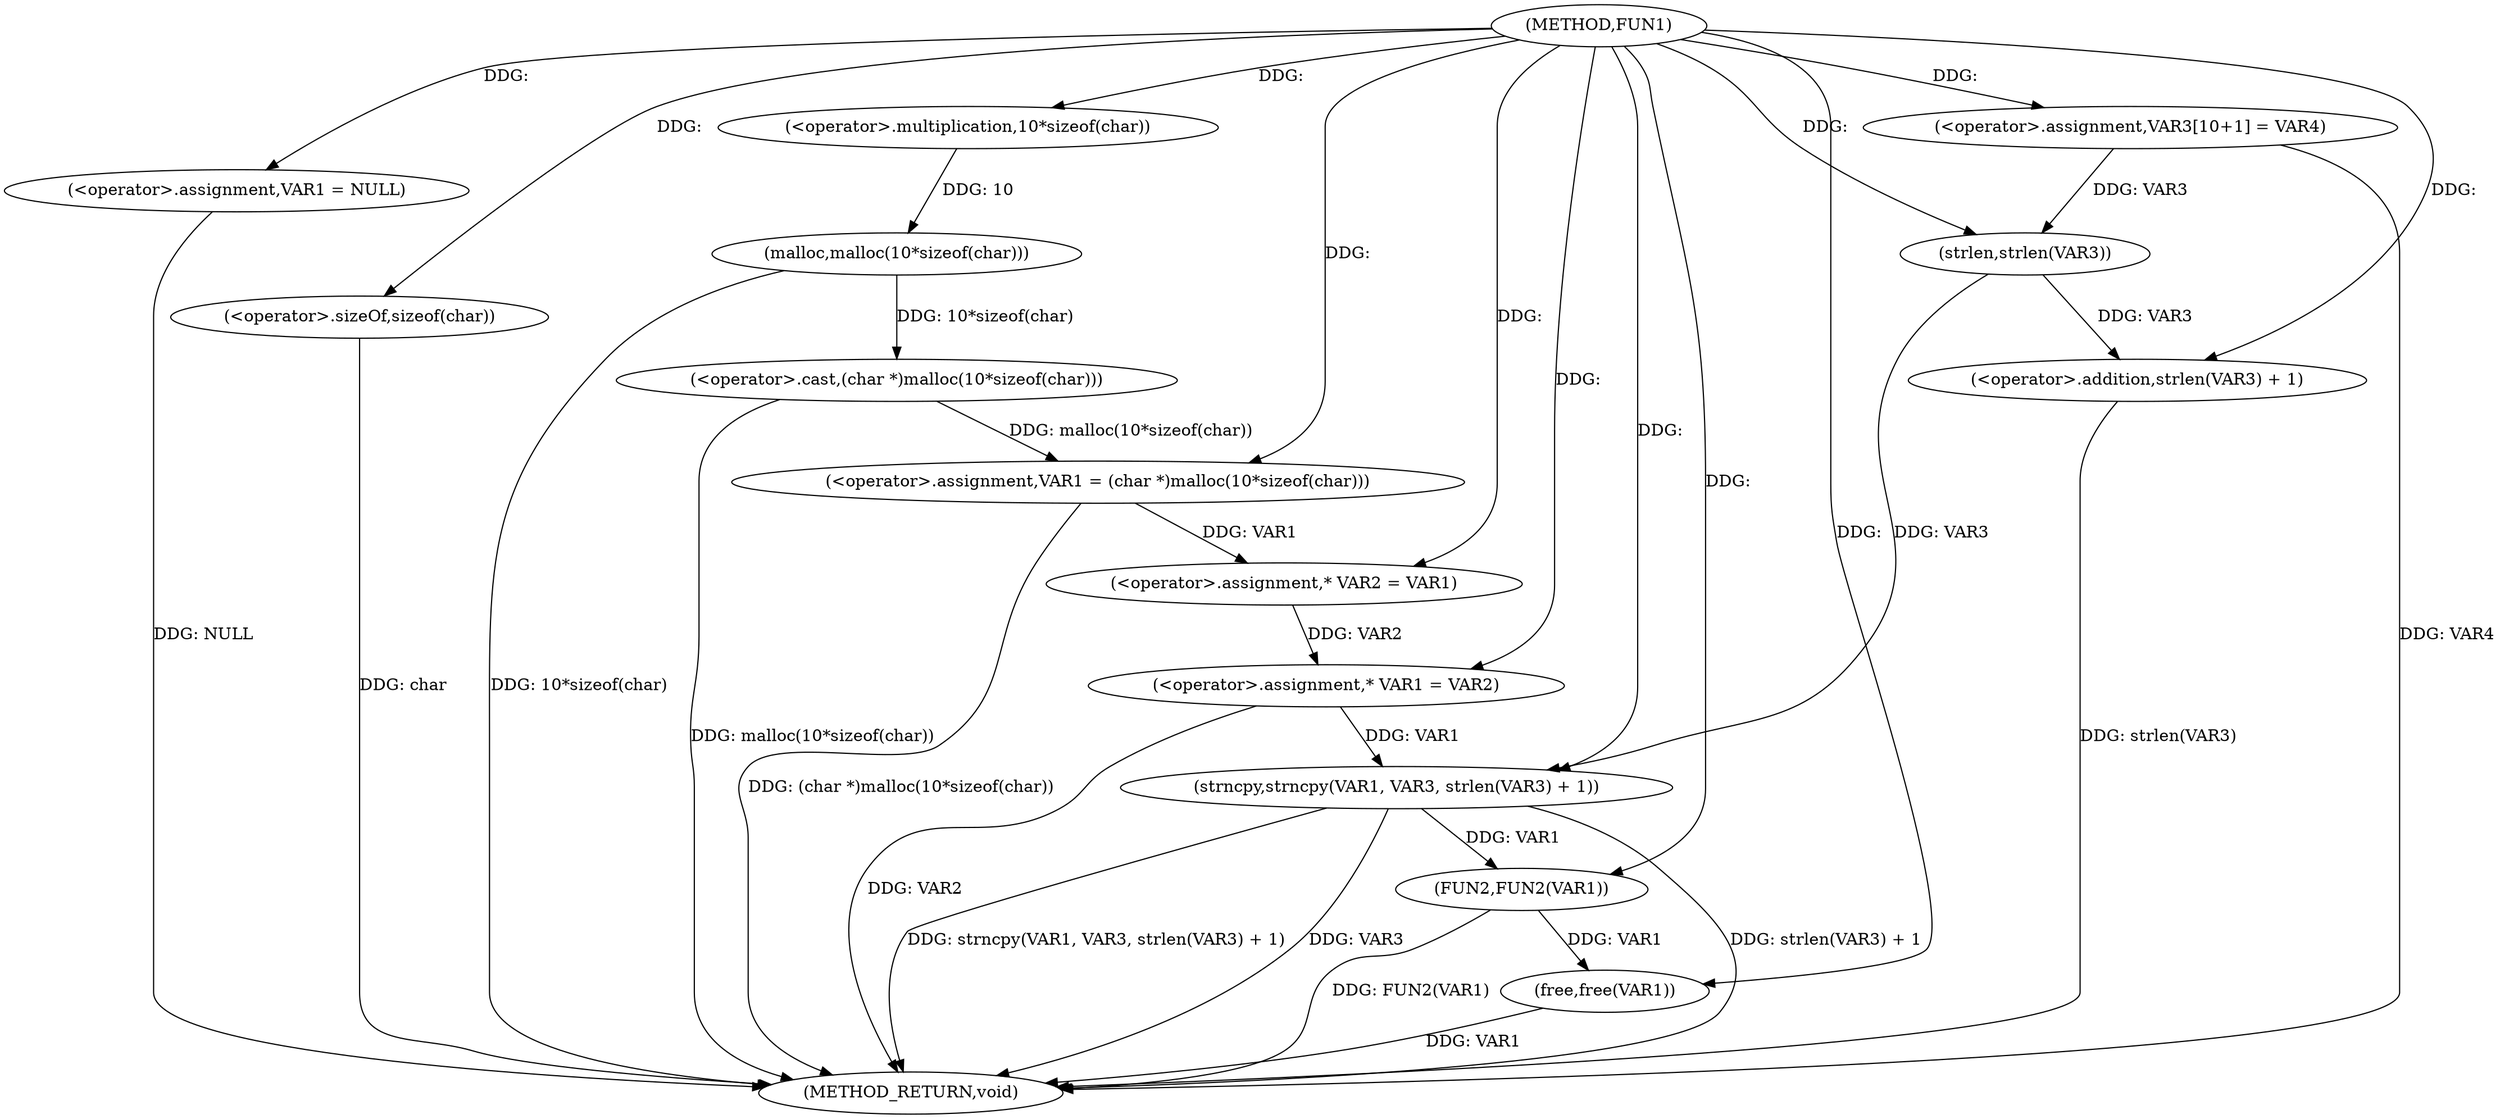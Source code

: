 digraph FUN1 {  
"1000100" [label = "(METHOD,FUN1)" ]
"1000140" [label = "(METHOD_RETURN,void)" ]
"1000103" [label = "(<operator>.assignment,VAR1 = NULL)" ]
"1000106" [label = "(<operator>.assignment,VAR1 = (char *)malloc(10*sizeof(char)))" ]
"1000108" [label = "(<operator>.cast,(char *)malloc(10*sizeof(char)))" ]
"1000110" [label = "(malloc,malloc(10*sizeof(char)))" ]
"1000111" [label = "(<operator>.multiplication,10*sizeof(char))" ]
"1000113" [label = "(<operator>.sizeOf,sizeof(char))" ]
"1000117" [label = "(<operator>.assignment,* VAR2 = VAR1)" ]
"1000121" [label = "(<operator>.assignment,* VAR1 = VAR2)" ]
"1000126" [label = "(<operator>.assignment,VAR3[10+1] = VAR4)" ]
"1000129" [label = "(strncpy,strncpy(VAR1, VAR3, strlen(VAR3) + 1))" ]
"1000132" [label = "(<operator>.addition,strlen(VAR3) + 1)" ]
"1000133" [label = "(strlen,strlen(VAR3))" ]
"1000136" [label = "(FUN2,FUN2(VAR1))" ]
"1000138" [label = "(free,free(VAR1))" ]
  "1000106" -> "1000140"  [ label = "DDG: (char *)malloc(10*sizeof(char))"] 
  "1000103" -> "1000140"  [ label = "DDG: NULL"] 
  "1000113" -> "1000140"  [ label = "DDG: char"] 
  "1000132" -> "1000140"  [ label = "DDG: strlen(VAR3)"] 
  "1000136" -> "1000140"  [ label = "DDG: FUN2(VAR1)"] 
  "1000110" -> "1000140"  [ label = "DDG: 10*sizeof(char)"] 
  "1000129" -> "1000140"  [ label = "DDG: VAR3"] 
  "1000121" -> "1000140"  [ label = "DDG: VAR2"] 
  "1000129" -> "1000140"  [ label = "DDG: strlen(VAR3) + 1"] 
  "1000138" -> "1000140"  [ label = "DDG: VAR1"] 
  "1000129" -> "1000140"  [ label = "DDG: strncpy(VAR1, VAR3, strlen(VAR3) + 1)"] 
  "1000108" -> "1000140"  [ label = "DDG: malloc(10*sizeof(char))"] 
  "1000126" -> "1000140"  [ label = "DDG: VAR4"] 
  "1000100" -> "1000103"  [ label = "DDG: "] 
  "1000108" -> "1000106"  [ label = "DDG: malloc(10*sizeof(char))"] 
  "1000100" -> "1000106"  [ label = "DDG: "] 
  "1000110" -> "1000108"  [ label = "DDG: 10*sizeof(char)"] 
  "1000111" -> "1000110"  [ label = "DDG: 10"] 
  "1000100" -> "1000111"  [ label = "DDG: "] 
  "1000100" -> "1000113"  [ label = "DDG: "] 
  "1000106" -> "1000117"  [ label = "DDG: VAR1"] 
  "1000100" -> "1000117"  [ label = "DDG: "] 
  "1000117" -> "1000121"  [ label = "DDG: VAR2"] 
  "1000100" -> "1000121"  [ label = "DDG: "] 
  "1000100" -> "1000126"  [ label = "DDG: "] 
  "1000121" -> "1000129"  [ label = "DDG: VAR1"] 
  "1000100" -> "1000129"  [ label = "DDG: "] 
  "1000133" -> "1000129"  [ label = "DDG: VAR3"] 
  "1000133" -> "1000132"  [ label = "DDG: VAR3"] 
  "1000126" -> "1000133"  [ label = "DDG: VAR3"] 
  "1000100" -> "1000133"  [ label = "DDG: "] 
  "1000100" -> "1000132"  [ label = "DDG: "] 
  "1000129" -> "1000136"  [ label = "DDG: VAR1"] 
  "1000100" -> "1000136"  [ label = "DDG: "] 
  "1000136" -> "1000138"  [ label = "DDG: VAR1"] 
  "1000100" -> "1000138"  [ label = "DDG: "] 
}
